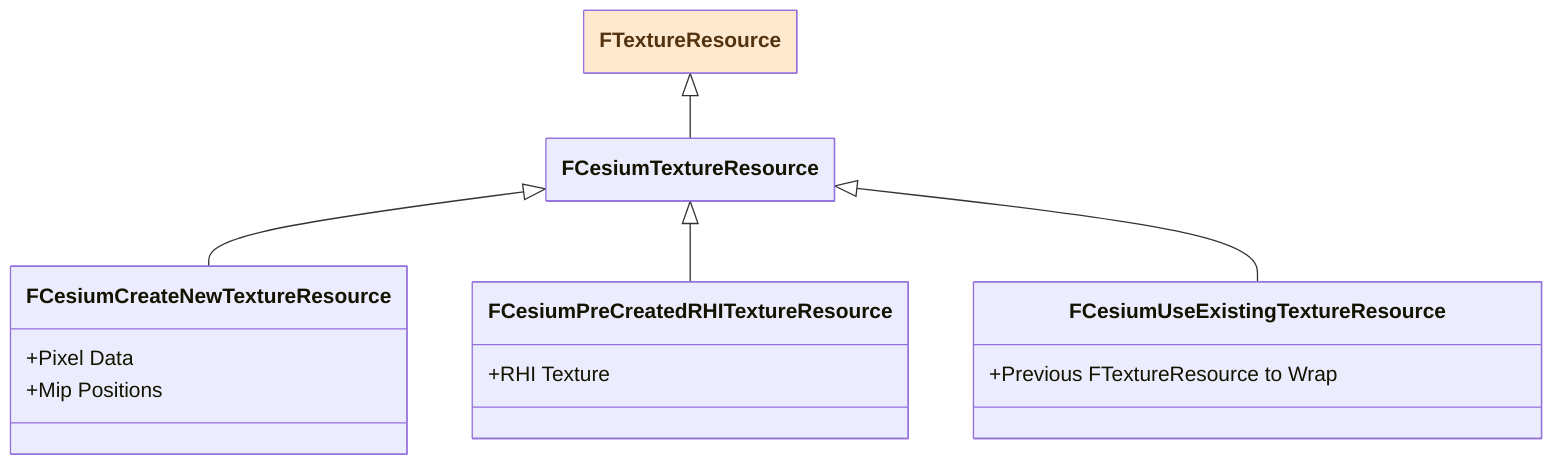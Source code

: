 ---
config:
  class:
    hideEmptyMembersBox: true
---
classDiagram
direction TB
    class FCesiumCreateNewTextureResource {
      +Pixel Data
      +Mip Positions
    }
    class FCesiumPreCreatedRHITextureResource {
      +RHI Texture
    }
    class FCesiumUseExistingTextureResource {
      +Previous FTextureResource to Wrap
    }
    FTextureResource <|-- FCesiumTextureResource
    FCesiumTextureResource <|-- FCesiumCreateNewTextureResource
    FCesiumTextureResource <|-- FCesiumPreCreatedRHITextureResource
    FCesiumTextureResource <|-- FCesiumUseExistingTextureResource
    class FTextureResource:::unreal
    classDef unreal fill:#FFE9CE, color:#543410